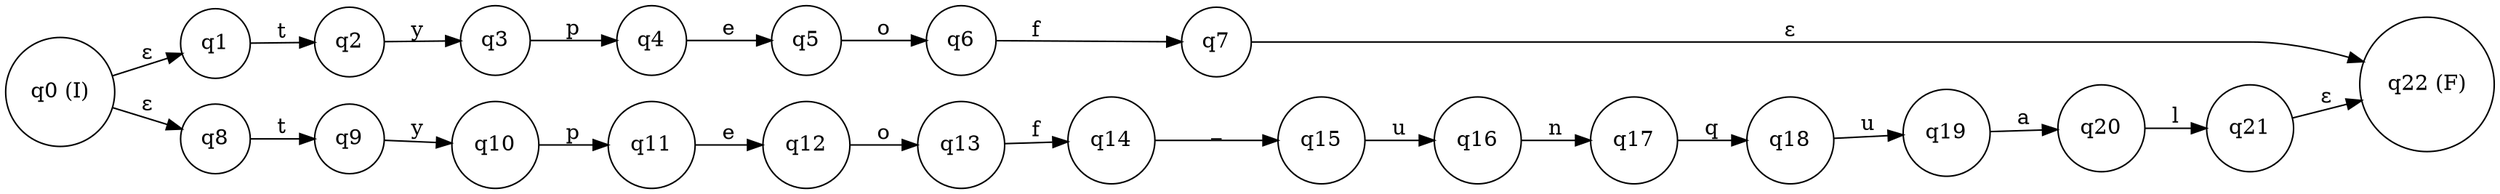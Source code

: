 digraph finite_state_machine {
rankdir=LR;
node [shape = circle];
q0 [label="q0 (I)"];
q1 [label="q1"];
q2 [label="q2"];
q3 [label="q3"];
q4 [label="q4"];
q5 [label="q5"];
q6 [label="q6"];
q7 [label="q7"];
q8 [label="q8"];
q9 [label="q9"];
q10 [label="q10"];
q11 [label="q11"];
q12 [label="q12"];
q13 [label="q13"];
q14 [label="q14"];
q15 [label="q15"];
q16 [label="q16"];
q17 [label="q17"];
q18 [label="q18"];
q19 [label="q19"];
q20 [label="q20"];
q21 [label="q21"];
q22 [label="q22 (F)"];
q0 -> q1 [label="ε"];
q1 -> q2 [label="t"];
q2 -> q3 [label="y"];
q3 -> q4 [label="p"];
q4 -> q5 [label="e"];
q5 -> q6 [label="o"];
q6 -> q7 [label="f"];
q0 -> q8 [label="ε"];
q8 -> q9 [label="t"];
q9 -> q10 [label="y"];
q10 -> q11 [label="p"];
q11 -> q12 [label="e"];
q12 -> q13 [label="o"];
q13 -> q14 [label="f"];
q14 -> q15 [label="_"];
q15 -> q16 [label="u"];
q16 -> q17 [label="n"];
q17 -> q18 [label="q"];
q18 -> q19 [label="u"];
q19 -> q20 [label="a"];
q20 -> q21 [label="l"];
q7 -> q22 [label="ε"];
q21 -> q22 [label="ε"];
}